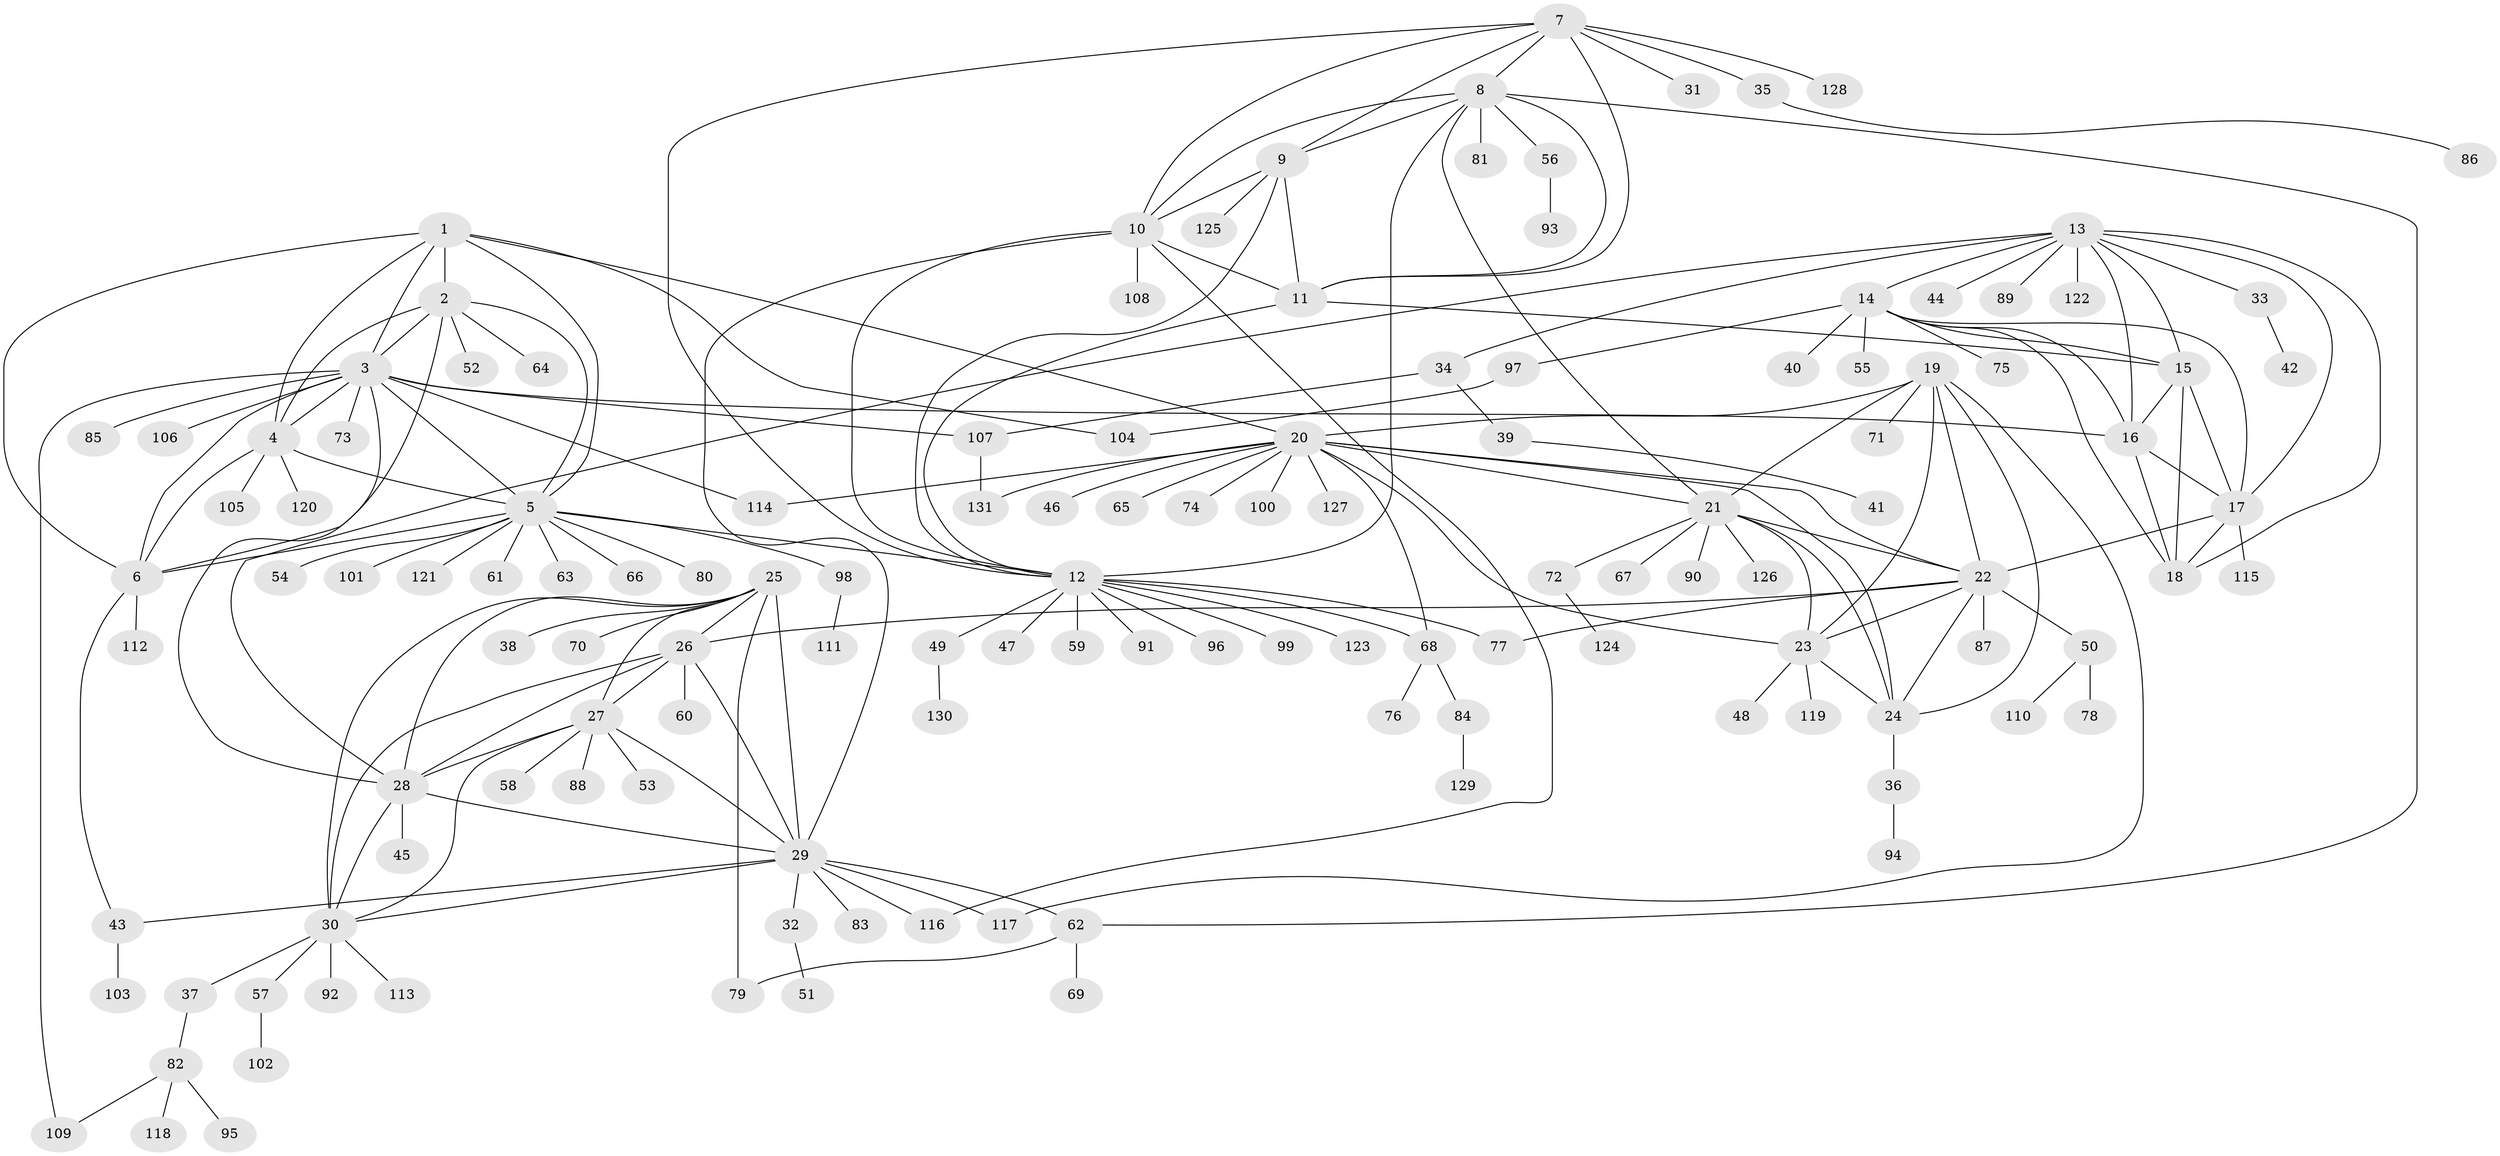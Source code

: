// coarse degree distribution, {7: 0.05063291139240506, 5: 0.0379746835443038, 12: 0.012658227848101266, 6: 0.10126582278481013, 13: 0.02531645569620253, 8: 0.0379746835443038, 14: 0.012658227848101266, 11: 0.012658227848101266, 9: 0.012658227848101266, 10: 0.012658227848101266, 1: 0.4936708860759494, 3: 0.0759493670886076, 2: 0.11392405063291139}
// Generated by graph-tools (version 1.1) at 2025/52/03/04/25 22:52:19]
// undirected, 131 vertices, 198 edges
graph export_dot {
  node [color=gray90,style=filled];
  1;
  2;
  3;
  4;
  5;
  6;
  7;
  8;
  9;
  10;
  11;
  12;
  13;
  14;
  15;
  16;
  17;
  18;
  19;
  20;
  21;
  22;
  23;
  24;
  25;
  26;
  27;
  28;
  29;
  30;
  31;
  32;
  33;
  34;
  35;
  36;
  37;
  38;
  39;
  40;
  41;
  42;
  43;
  44;
  45;
  46;
  47;
  48;
  49;
  50;
  51;
  52;
  53;
  54;
  55;
  56;
  57;
  58;
  59;
  60;
  61;
  62;
  63;
  64;
  65;
  66;
  67;
  68;
  69;
  70;
  71;
  72;
  73;
  74;
  75;
  76;
  77;
  78;
  79;
  80;
  81;
  82;
  83;
  84;
  85;
  86;
  87;
  88;
  89;
  90;
  91;
  92;
  93;
  94;
  95;
  96;
  97;
  98;
  99;
  100;
  101;
  102;
  103;
  104;
  105;
  106;
  107;
  108;
  109;
  110;
  111;
  112;
  113;
  114;
  115;
  116;
  117;
  118;
  119;
  120;
  121;
  122;
  123;
  124;
  125;
  126;
  127;
  128;
  129;
  130;
  131;
  1 -- 2;
  1 -- 3;
  1 -- 4;
  1 -- 5;
  1 -- 6;
  1 -- 20;
  1 -- 104;
  2 -- 3;
  2 -- 4;
  2 -- 5;
  2 -- 6;
  2 -- 52;
  2 -- 64;
  3 -- 4;
  3 -- 5;
  3 -- 6;
  3 -- 16;
  3 -- 28;
  3 -- 73;
  3 -- 85;
  3 -- 106;
  3 -- 107;
  3 -- 109;
  3 -- 114;
  4 -- 5;
  4 -- 6;
  4 -- 105;
  4 -- 120;
  5 -- 6;
  5 -- 12;
  5 -- 54;
  5 -- 61;
  5 -- 63;
  5 -- 66;
  5 -- 80;
  5 -- 98;
  5 -- 101;
  5 -- 121;
  6 -- 43;
  6 -- 112;
  7 -- 8;
  7 -- 9;
  7 -- 10;
  7 -- 11;
  7 -- 12;
  7 -- 31;
  7 -- 35;
  7 -- 128;
  8 -- 9;
  8 -- 10;
  8 -- 11;
  8 -- 12;
  8 -- 21;
  8 -- 56;
  8 -- 62;
  8 -- 81;
  9 -- 10;
  9 -- 11;
  9 -- 12;
  9 -- 125;
  10 -- 11;
  10 -- 12;
  10 -- 29;
  10 -- 108;
  10 -- 116;
  11 -- 12;
  11 -- 15;
  12 -- 47;
  12 -- 49;
  12 -- 59;
  12 -- 68;
  12 -- 77;
  12 -- 91;
  12 -- 96;
  12 -- 99;
  12 -- 123;
  13 -- 14;
  13 -- 15;
  13 -- 16;
  13 -- 17;
  13 -- 18;
  13 -- 28;
  13 -- 33;
  13 -- 34;
  13 -- 44;
  13 -- 89;
  13 -- 122;
  14 -- 15;
  14 -- 16;
  14 -- 17;
  14 -- 18;
  14 -- 40;
  14 -- 55;
  14 -- 75;
  14 -- 97;
  15 -- 16;
  15 -- 17;
  15 -- 18;
  16 -- 17;
  16 -- 18;
  17 -- 18;
  17 -- 22;
  17 -- 115;
  19 -- 20;
  19 -- 21;
  19 -- 22;
  19 -- 23;
  19 -- 24;
  19 -- 71;
  19 -- 117;
  20 -- 21;
  20 -- 22;
  20 -- 23;
  20 -- 24;
  20 -- 46;
  20 -- 65;
  20 -- 68;
  20 -- 74;
  20 -- 100;
  20 -- 114;
  20 -- 127;
  20 -- 131;
  21 -- 22;
  21 -- 23;
  21 -- 24;
  21 -- 67;
  21 -- 72;
  21 -- 90;
  21 -- 126;
  22 -- 23;
  22 -- 24;
  22 -- 26;
  22 -- 50;
  22 -- 77;
  22 -- 87;
  23 -- 24;
  23 -- 48;
  23 -- 119;
  24 -- 36;
  25 -- 26;
  25 -- 27;
  25 -- 28;
  25 -- 29;
  25 -- 30;
  25 -- 38;
  25 -- 70;
  25 -- 79;
  26 -- 27;
  26 -- 28;
  26 -- 29;
  26 -- 30;
  26 -- 60;
  27 -- 28;
  27 -- 29;
  27 -- 30;
  27 -- 53;
  27 -- 58;
  27 -- 88;
  28 -- 29;
  28 -- 30;
  28 -- 45;
  29 -- 30;
  29 -- 32;
  29 -- 43;
  29 -- 62;
  29 -- 83;
  29 -- 116;
  29 -- 117;
  30 -- 37;
  30 -- 57;
  30 -- 92;
  30 -- 113;
  32 -- 51;
  33 -- 42;
  34 -- 39;
  34 -- 107;
  35 -- 86;
  36 -- 94;
  37 -- 82;
  39 -- 41;
  43 -- 103;
  49 -- 130;
  50 -- 78;
  50 -- 110;
  56 -- 93;
  57 -- 102;
  62 -- 69;
  62 -- 79;
  68 -- 76;
  68 -- 84;
  72 -- 124;
  82 -- 95;
  82 -- 109;
  82 -- 118;
  84 -- 129;
  97 -- 104;
  98 -- 111;
  107 -- 131;
}
